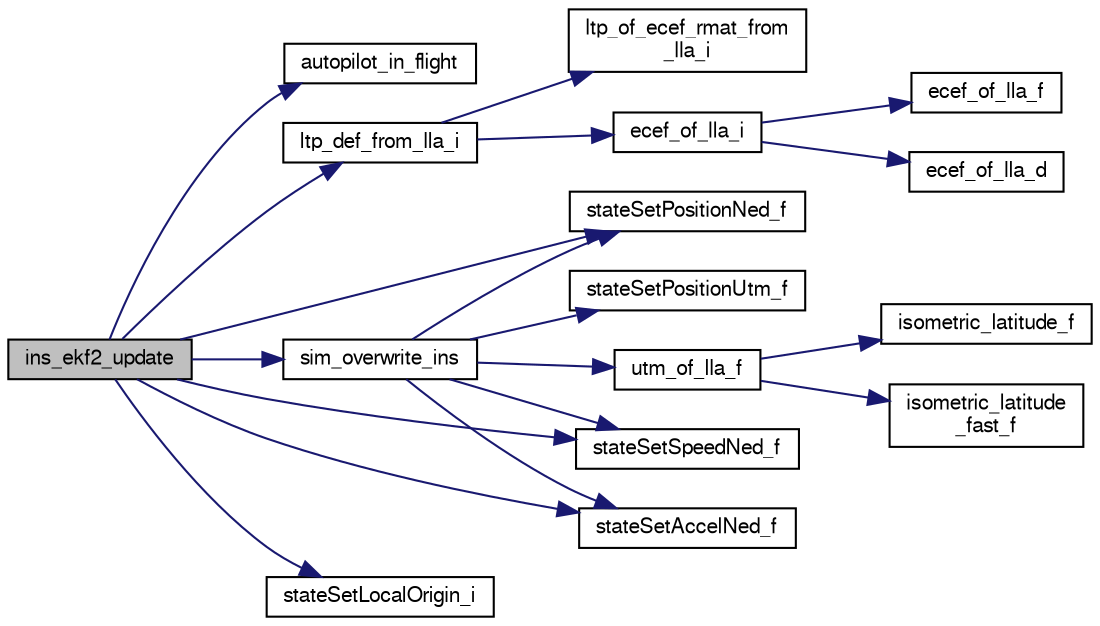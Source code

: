 digraph "ins_ekf2_update"
{
  edge [fontname="FreeSans",fontsize="10",labelfontname="FreeSans",labelfontsize="10"];
  node [fontname="FreeSans",fontsize="10",shape=record];
  rankdir="LR";
  Node1 [label="ins_ekf2_update",height=0.2,width=0.4,color="black", fillcolor="grey75", style="filled", fontcolor="black"];
  Node1 -> Node2 [color="midnightblue",fontsize="10",style="solid",fontname="FreeSans"];
  Node2 [label="autopilot_in_flight",height=0.2,width=0.4,color="black", fillcolor="white", style="filled",URL="$autopilot_8c.html#aa0968d46fbee148348a7e062afac69a6",tooltip="get in_flight flag "];
  Node1 -> Node3 [color="midnightblue",fontsize="10",style="solid",fontname="FreeSans"];
  Node3 [label="ltp_def_from_lla_i",height=0.2,width=0.4,color="black", fillcolor="white", style="filled",URL="$group__math__geodetic__int.html#gaf0b761a4e44c92481ac96b623c34ef70"];
  Node3 -> Node4 [color="midnightblue",fontsize="10",style="solid",fontname="FreeSans"];
  Node4 [label="ecef_of_lla_i",height=0.2,width=0.4,color="black", fillcolor="white", style="filled",URL="$group__math__geodetic__int.html#ga386f7bf340618bf1454ca2a3b5086100",tooltip="Convert a LLA to ECEF. "];
  Node4 -> Node5 [color="midnightblue",fontsize="10",style="solid",fontname="FreeSans"];
  Node5 [label="ecef_of_lla_f",height=0.2,width=0.4,color="black", fillcolor="white", style="filled",URL="$pprz__geodetic__float_8c.html#a65bc5ba8b61d014ca659035759cc001c"];
  Node4 -> Node6 [color="midnightblue",fontsize="10",style="solid",fontname="FreeSans"];
  Node6 [label="ecef_of_lla_d",height=0.2,width=0.4,color="black", fillcolor="white", style="filled",URL="$group__math__geodetic__double.html#gae6608c48696daebf3382f08e655028d9"];
  Node3 -> Node7 [color="midnightblue",fontsize="10",style="solid",fontname="FreeSans"];
  Node7 [label="ltp_of_ecef_rmat_from\l_lla_i",height=0.2,width=0.4,color="black", fillcolor="white", style="filled",URL="$group__math__geodetic__int.html#ga6b7ff6661d7385053cc297340d6a5cc9"];
  Node1 -> Node8 [color="midnightblue",fontsize="10",style="solid",fontname="FreeSans"];
  Node8 [label="sim_overwrite_ins",height=0.2,width=0.4,color="black", fillcolor="white", style="filled",URL="$nps__autopilot_8h.html#a636593c9bb6482b2a36d64bef4975310"];
  Node8 -> Node9 [color="midnightblue",fontsize="10",style="solid",fontname="FreeSans"];
  Node9 [label="stateSetPositionNed_f",height=0.2,width=0.4,color="black", fillcolor="white", style="filled",URL="$group__state__position.html#ga9ff9643cd109a27a481d5883652d0f08",tooltip="Set position from local NED coordinates (float). "];
  Node8 -> Node10 [color="midnightblue",fontsize="10",style="solid",fontname="FreeSans"];
  Node10 [label="utm_of_lla_f",height=0.2,width=0.4,color="black", fillcolor="white", style="filled",URL="$pprz__geodetic__float_8c.html#af99d4775df518f30b741b49c26eceedd"];
  Node10 -> Node11 [color="midnightblue",fontsize="10",style="solid",fontname="FreeSans"];
  Node11 [label="isometric_latitude_f",height=0.2,width=0.4,color="black", fillcolor="white", style="filled",URL="$pprz__geodetic__float_8c.html#a25c5bd31de0ea0d0caf14a0d217ad3ea"];
  Node10 -> Node12 [color="midnightblue",fontsize="10",style="solid",fontname="FreeSans"];
  Node12 [label="isometric_latitude\l_fast_f",height=0.2,width=0.4,color="black", fillcolor="white", style="filled",URL="$pprz__geodetic__float_8c.html#a21ea1b369f7d4abd984fb89c488dde24"];
  Node8 -> Node13 [color="midnightblue",fontsize="10",style="solid",fontname="FreeSans"];
  Node13 [label="stateSetPositionUtm_f",height=0.2,width=0.4,color="black", fillcolor="white", style="filled",URL="$group__state__position.html#gac6c73e42fc6b5891cb23454ad9c68c92",tooltip="Set position from UTM coordinates (float). "];
  Node8 -> Node14 [color="midnightblue",fontsize="10",style="solid",fontname="FreeSans"];
  Node14 [label="stateSetSpeedNed_f",height=0.2,width=0.4,color="black", fillcolor="white", style="filled",URL="$group__state__velocity.html#gae6549b15cd961047c89481ab2d87171f",tooltip="Set ground speed in local NED coordinates (float). "];
  Node8 -> Node15 [color="midnightblue",fontsize="10",style="solid",fontname="FreeSans"];
  Node15 [label="stateSetAccelNed_f",height=0.2,width=0.4,color="black", fillcolor="white", style="filled",URL="$group__state__acceleration.html#ga27b8f24af6ddce14389efaa5ec119967",tooltip="Set acceleration in NED coordinates (float). "];
  Node1 -> Node15 [color="midnightblue",fontsize="10",style="solid",fontname="FreeSans"];
  Node1 -> Node16 [color="midnightblue",fontsize="10",style="solid",fontname="FreeSans"];
  Node16 [label="stateSetLocalOrigin_i",height=0.2,width=0.4,color="black", fillcolor="white", style="filled",URL="$group__state__position.html#gacc086fcd500269371c8c6eabbf3d557e",tooltip="Set the local (flat earth) coordinate frame origin (int). "];
  Node1 -> Node9 [color="midnightblue",fontsize="10",style="solid",fontname="FreeSans"];
  Node1 -> Node14 [color="midnightblue",fontsize="10",style="solid",fontname="FreeSans"];
}
